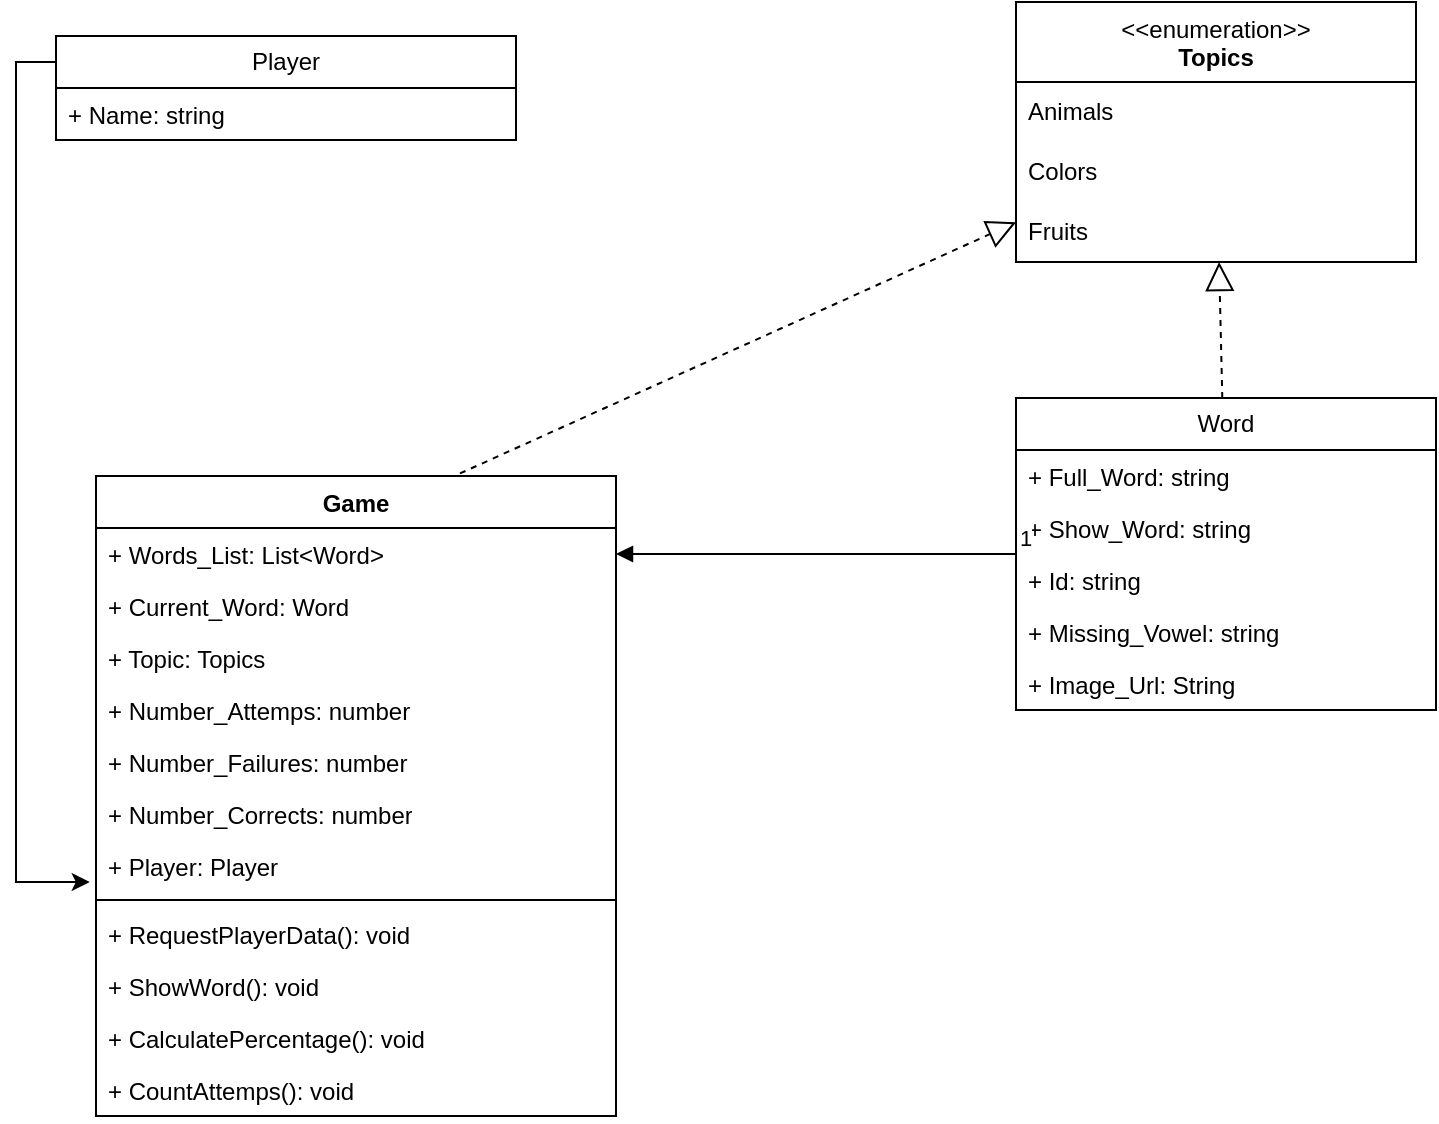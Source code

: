 <mxfile version="21.1.7" type="device">
  <diagram name="Página-1" id="sB5c_KLhhS_Td3sFMSz0">
    <mxGraphModel dx="880" dy="452" grid="1" gridSize="10" guides="1" tooltips="1" connect="1" arrows="1" fold="1" page="1" pageScale="1" pageWidth="827" pageHeight="1169" math="0" shadow="0">
      <root>
        <mxCell id="0" />
        <mxCell id="1" parent="0" />
        <mxCell id="p0Tkx5RfCkDC9MsQwTMK-47" style="edgeStyle=orthogonalEdgeStyle;rounded=0;orthogonalLoop=1;jettySize=auto;html=1;exitX=0;exitY=0.25;exitDx=0;exitDy=0;entryX=-0.012;entryY=0.808;entryDx=0;entryDy=0;entryPerimeter=0;" edge="1" parent="1" source="p0Tkx5RfCkDC9MsQwTMK-1" target="p0Tkx5RfCkDC9MsQwTMK-29">
          <mxGeometry relative="1" as="geometry" />
        </mxCell>
        <mxCell id="p0Tkx5RfCkDC9MsQwTMK-1" value="Player" style="swimlane;fontStyle=0;childLayout=stackLayout;horizontal=1;startSize=26;fillColor=none;horizontalStack=0;resizeParent=1;resizeParentMax=0;resizeLast=0;collapsible=1;marginBottom=0;whiteSpace=wrap;html=1;" vertex="1" parent="1">
          <mxGeometry x="50" y="60" width="230" height="52" as="geometry" />
        </mxCell>
        <mxCell id="p0Tkx5RfCkDC9MsQwTMK-2" value="+ Name: string" style="text;strokeColor=none;fillColor=none;align=left;verticalAlign=top;spacingLeft=4;spacingRight=4;overflow=hidden;rotatable=0;points=[[0,0.5],[1,0.5]];portConstraint=eastwest;whiteSpace=wrap;html=1;" vertex="1" parent="p0Tkx5RfCkDC9MsQwTMK-1">
          <mxGeometry y="26" width="230" height="26" as="geometry" />
        </mxCell>
        <mxCell id="p0Tkx5RfCkDC9MsQwTMK-5" value="Word" style="swimlane;fontStyle=0;childLayout=stackLayout;horizontal=1;startSize=26;fillColor=none;horizontalStack=0;resizeParent=1;resizeParentMax=0;resizeLast=0;collapsible=1;marginBottom=0;whiteSpace=wrap;html=1;" vertex="1" parent="1">
          <mxGeometry x="530" y="241" width="210" height="156" as="geometry" />
        </mxCell>
        <mxCell id="p0Tkx5RfCkDC9MsQwTMK-6" value="+ Full_Word: string" style="text;strokeColor=none;fillColor=none;align=left;verticalAlign=top;spacingLeft=4;spacingRight=4;overflow=hidden;rotatable=0;points=[[0,0.5],[1,0.5]];portConstraint=eastwest;whiteSpace=wrap;html=1;" vertex="1" parent="p0Tkx5RfCkDC9MsQwTMK-5">
          <mxGeometry y="26" width="210" height="26" as="geometry" />
        </mxCell>
        <mxCell id="p0Tkx5RfCkDC9MsQwTMK-44" value="+ Show_Word: string" style="text;strokeColor=none;fillColor=none;align=left;verticalAlign=top;spacingLeft=4;spacingRight=4;overflow=hidden;rotatable=0;points=[[0,0.5],[1,0.5]];portConstraint=eastwest;whiteSpace=wrap;html=1;" vertex="1" parent="p0Tkx5RfCkDC9MsQwTMK-5">
          <mxGeometry y="52" width="210" height="26" as="geometry" />
        </mxCell>
        <mxCell id="p0Tkx5RfCkDC9MsQwTMK-14" value="+ Id: string" style="text;strokeColor=none;fillColor=none;align=left;verticalAlign=top;spacingLeft=4;spacingRight=4;overflow=hidden;rotatable=0;points=[[0,0.5],[1,0.5]];portConstraint=eastwest;whiteSpace=wrap;html=1;" vertex="1" parent="p0Tkx5RfCkDC9MsQwTMK-5">
          <mxGeometry y="78" width="210" height="26" as="geometry" />
        </mxCell>
        <mxCell id="p0Tkx5RfCkDC9MsQwTMK-7" value="+ Missing_Vowel: string" style="text;strokeColor=none;fillColor=none;align=left;verticalAlign=top;spacingLeft=4;spacingRight=4;overflow=hidden;rotatable=0;points=[[0,0.5],[1,0.5]];portConstraint=eastwest;whiteSpace=wrap;html=1;" vertex="1" parent="p0Tkx5RfCkDC9MsQwTMK-5">
          <mxGeometry y="104" width="210" height="26" as="geometry" />
        </mxCell>
        <mxCell id="p0Tkx5RfCkDC9MsQwTMK-15" value="+ Image_Url: String" style="text;strokeColor=none;fillColor=none;align=left;verticalAlign=top;spacingLeft=4;spacingRight=4;overflow=hidden;rotatable=0;points=[[0,0.5],[1,0.5]];portConstraint=eastwest;whiteSpace=wrap;html=1;" vertex="1" parent="p0Tkx5RfCkDC9MsQwTMK-5">
          <mxGeometry y="130" width="210" height="26" as="geometry" />
        </mxCell>
        <mxCell id="p0Tkx5RfCkDC9MsQwTMK-10" value="&amp;lt;&amp;lt;enumeration&amp;gt;&amp;gt;&lt;br&gt;&lt;b&gt;Topics&lt;/b&gt;" style="swimlane;fontStyle=0;align=center;verticalAlign=top;childLayout=stackLayout;horizontal=1;startSize=40;horizontalStack=0;resizeParent=1;resizeParentMax=0;resizeLast=0;collapsible=0;marginBottom=0;html=1;whiteSpace=wrap;" vertex="1" parent="1">
          <mxGeometry x="530" y="43" width="200" height="130" as="geometry" />
        </mxCell>
        <mxCell id="p0Tkx5RfCkDC9MsQwTMK-11" value="Animals" style="text;html=1;strokeColor=none;fillColor=none;align=left;verticalAlign=middle;spacingLeft=4;spacingRight=4;overflow=hidden;rotatable=0;points=[[0,0.5],[1,0.5]];portConstraint=eastwest;whiteSpace=wrap;" vertex="1" parent="p0Tkx5RfCkDC9MsQwTMK-10">
          <mxGeometry y="40" width="200" height="30" as="geometry" />
        </mxCell>
        <mxCell id="p0Tkx5RfCkDC9MsQwTMK-12" value="Colors" style="text;html=1;strokeColor=none;fillColor=none;align=left;verticalAlign=middle;spacingLeft=4;spacingRight=4;overflow=hidden;rotatable=0;points=[[0,0.5],[1,0.5]];portConstraint=eastwest;whiteSpace=wrap;" vertex="1" parent="p0Tkx5RfCkDC9MsQwTMK-10">
          <mxGeometry y="70" width="200" height="30" as="geometry" />
        </mxCell>
        <mxCell id="p0Tkx5RfCkDC9MsQwTMK-13" value="Fruits" style="text;html=1;strokeColor=none;fillColor=none;align=left;verticalAlign=middle;spacingLeft=4;spacingRight=4;overflow=hidden;rotatable=0;points=[[0,0.5],[1,0.5]];portConstraint=eastwest;whiteSpace=wrap;" vertex="1" parent="p0Tkx5RfCkDC9MsQwTMK-10">
          <mxGeometry y="100" width="200" height="30" as="geometry" />
        </mxCell>
        <mxCell id="p0Tkx5RfCkDC9MsQwTMK-24" value="Game" style="swimlane;fontStyle=1;align=center;verticalAlign=top;childLayout=stackLayout;horizontal=1;startSize=26;horizontalStack=0;resizeParent=1;resizeParentMax=0;resizeLast=0;collapsible=1;marginBottom=0;whiteSpace=wrap;html=1;" vertex="1" parent="1">
          <mxGeometry x="70" y="280" width="260" height="320" as="geometry" />
        </mxCell>
        <mxCell id="p0Tkx5RfCkDC9MsQwTMK-28" value="+ Words_List: List&amp;lt;Word&amp;gt;" style="text;strokeColor=none;fillColor=none;align=left;verticalAlign=top;spacingLeft=4;spacingRight=4;overflow=hidden;rotatable=0;points=[[0,0.5],[1,0.5]];portConstraint=eastwest;whiteSpace=wrap;html=1;" vertex="1" parent="p0Tkx5RfCkDC9MsQwTMK-24">
          <mxGeometry y="26" width="260" height="26" as="geometry" />
        </mxCell>
        <mxCell id="p0Tkx5RfCkDC9MsQwTMK-48" value="+ Current_Word: Word" style="text;strokeColor=none;fillColor=none;align=left;verticalAlign=top;spacingLeft=4;spacingRight=4;overflow=hidden;rotatable=0;points=[[0,0.5],[1,0.5]];portConstraint=eastwest;whiteSpace=wrap;html=1;" vertex="1" parent="p0Tkx5RfCkDC9MsQwTMK-24">
          <mxGeometry y="52" width="260" height="26" as="geometry" />
        </mxCell>
        <mxCell id="p0Tkx5RfCkDC9MsQwTMK-40" value="+ Topic: Topics" style="text;strokeColor=none;fillColor=none;align=left;verticalAlign=top;spacingLeft=4;spacingRight=4;overflow=hidden;rotatable=0;points=[[0,0.5],[1,0.5]];portConstraint=eastwest;whiteSpace=wrap;html=1;" vertex="1" parent="p0Tkx5RfCkDC9MsQwTMK-24">
          <mxGeometry y="78" width="260" height="26" as="geometry" />
        </mxCell>
        <mxCell id="p0Tkx5RfCkDC9MsQwTMK-41" value="+ Number_Attemps: number" style="text;strokeColor=none;fillColor=none;align=left;verticalAlign=top;spacingLeft=4;spacingRight=4;overflow=hidden;rotatable=0;points=[[0,0.5],[1,0.5]];portConstraint=eastwest;whiteSpace=wrap;html=1;" vertex="1" parent="p0Tkx5RfCkDC9MsQwTMK-24">
          <mxGeometry y="104" width="260" height="26" as="geometry" />
        </mxCell>
        <mxCell id="p0Tkx5RfCkDC9MsQwTMK-43" value="+ Number_Failures: number" style="text;strokeColor=none;fillColor=none;align=left;verticalAlign=top;spacingLeft=4;spacingRight=4;overflow=hidden;rotatable=0;points=[[0,0.5],[1,0.5]];portConstraint=eastwest;whiteSpace=wrap;html=1;" vertex="1" parent="p0Tkx5RfCkDC9MsQwTMK-24">
          <mxGeometry y="130" width="260" height="26" as="geometry" />
        </mxCell>
        <mxCell id="p0Tkx5RfCkDC9MsQwTMK-42" value="+ Number_Corrects: number" style="text;strokeColor=none;fillColor=none;align=left;verticalAlign=top;spacingLeft=4;spacingRight=4;overflow=hidden;rotatable=0;points=[[0,0.5],[1,0.5]];portConstraint=eastwest;whiteSpace=wrap;html=1;" vertex="1" parent="p0Tkx5RfCkDC9MsQwTMK-24">
          <mxGeometry y="156" width="260" height="26" as="geometry" />
        </mxCell>
        <mxCell id="p0Tkx5RfCkDC9MsQwTMK-29" value="+ Player:&amp;nbsp;Player" style="text;strokeColor=none;fillColor=none;align=left;verticalAlign=top;spacingLeft=4;spacingRight=4;overflow=hidden;rotatable=0;points=[[0,0.5],[1,0.5]];portConstraint=eastwest;whiteSpace=wrap;html=1;" vertex="1" parent="p0Tkx5RfCkDC9MsQwTMK-24">
          <mxGeometry y="182" width="260" height="26" as="geometry" />
        </mxCell>
        <mxCell id="p0Tkx5RfCkDC9MsQwTMK-26" value="" style="line;strokeWidth=1;fillColor=none;align=left;verticalAlign=middle;spacingTop=-1;spacingLeft=3;spacingRight=3;rotatable=0;labelPosition=right;points=[];portConstraint=eastwest;strokeColor=inherit;" vertex="1" parent="p0Tkx5RfCkDC9MsQwTMK-24">
          <mxGeometry y="208" width="260" height="8" as="geometry" />
        </mxCell>
        <mxCell id="p0Tkx5RfCkDC9MsQwTMK-27" value="+ RequestPlayerData(): void" style="text;strokeColor=none;fillColor=none;align=left;verticalAlign=top;spacingLeft=4;spacingRight=4;overflow=hidden;rotatable=0;points=[[0,0.5],[1,0.5]];portConstraint=eastwest;whiteSpace=wrap;html=1;" vertex="1" parent="p0Tkx5RfCkDC9MsQwTMK-24">
          <mxGeometry y="216" width="260" height="26" as="geometry" />
        </mxCell>
        <mxCell id="p0Tkx5RfCkDC9MsQwTMK-30" value="+ ShowWord(): void" style="text;strokeColor=none;fillColor=none;align=left;verticalAlign=top;spacingLeft=4;spacingRight=4;overflow=hidden;rotatable=0;points=[[0,0.5],[1,0.5]];portConstraint=eastwest;whiteSpace=wrap;html=1;" vertex="1" parent="p0Tkx5RfCkDC9MsQwTMK-24">
          <mxGeometry y="242" width="260" height="26" as="geometry" />
        </mxCell>
        <mxCell id="p0Tkx5RfCkDC9MsQwTMK-50" value="+ CalculatePercentage(): void" style="text;strokeColor=none;fillColor=none;align=left;verticalAlign=top;spacingLeft=4;spacingRight=4;overflow=hidden;rotatable=0;points=[[0,0.5],[1,0.5]];portConstraint=eastwest;whiteSpace=wrap;html=1;" vertex="1" parent="p0Tkx5RfCkDC9MsQwTMK-24">
          <mxGeometry y="268" width="260" height="26" as="geometry" />
        </mxCell>
        <mxCell id="p0Tkx5RfCkDC9MsQwTMK-49" value="+ CountAttemps(): void" style="text;strokeColor=none;fillColor=none;align=left;verticalAlign=top;spacingLeft=4;spacingRight=4;overflow=hidden;rotatable=0;points=[[0,0.5],[1,0.5]];portConstraint=eastwest;whiteSpace=wrap;html=1;" vertex="1" parent="p0Tkx5RfCkDC9MsQwTMK-24">
          <mxGeometry y="294" width="260" height="26" as="geometry" />
        </mxCell>
        <mxCell id="p0Tkx5RfCkDC9MsQwTMK-33" value="" style="endArrow=block;dashed=1;endFill=0;endSize=12;html=1;rounded=0;" edge="1" parent="1" source="p0Tkx5RfCkDC9MsQwTMK-5" target="p0Tkx5RfCkDC9MsQwTMK-10">
          <mxGeometry width="160" relative="1" as="geometry">
            <mxPoint x="370" y="220" as="sourcePoint" />
            <mxPoint x="550" y="229" as="targetPoint" />
          </mxGeometry>
        </mxCell>
        <mxCell id="p0Tkx5RfCkDC9MsQwTMK-36" value="" style="endArrow=block;endFill=1;html=1;edgeStyle=orthogonalEdgeStyle;align=left;verticalAlign=top;rounded=0;entryX=1;entryY=0.5;entryDx=0;entryDy=0;" edge="1" parent="1" source="p0Tkx5RfCkDC9MsQwTMK-5" target="p0Tkx5RfCkDC9MsQwTMK-28">
          <mxGeometry x="-1" relative="1" as="geometry">
            <mxPoint x="330" y="240" as="sourcePoint" />
            <mxPoint x="490" y="240" as="targetPoint" />
          </mxGeometry>
        </mxCell>
        <mxCell id="p0Tkx5RfCkDC9MsQwTMK-37" value="1" style="edgeLabel;resizable=0;html=1;align=left;verticalAlign=bottom;" connectable="0" vertex="1" parent="p0Tkx5RfCkDC9MsQwTMK-36">
          <mxGeometry x="-1" relative="1" as="geometry" />
        </mxCell>
        <mxCell id="p0Tkx5RfCkDC9MsQwTMK-46" value="" style="endArrow=block;dashed=1;endFill=0;endSize=12;html=1;rounded=0;exitX=0.7;exitY=-0.004;exitDx=0;exitDy=0;exitPerimeter=0;" edge="1" parent="1" source="p0Tkx5RfCkDC9MsQwTMK-24" target="p0Tkx5RfCkDC9MsQwTMK-10">
          <mxGeometry width="160" relative="1" as="geometry">
            <mxPoint x="351" y="208" as="sourcePoint" />
            <mxPoint x="350" y="140" as="targetPoint" />
          </mxGeometry>
        </mxCell>
      </root>
    </mxGraphModel>
  </diagram>
</mxfile>
